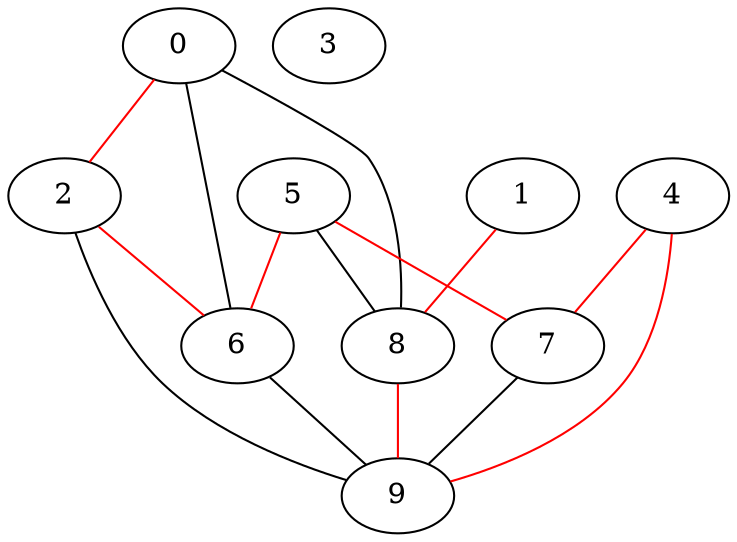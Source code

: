 graph one
{
0 -- 2 [color = red ];
0 -- 6 [color = black ];
0 -- 8 [color = black ];
1 -- 8 [color = red ];
2 -- 6 [color = red ];
2 -- 9 [color = black ];
4 -- 7 [color = red ];
4 -- 9 [color = red ];
5 -- 6 [color = red ];
5 -- 7 [color = red ];
5 -- 8 [color = black ];
6 -- 9 [color = black ];
7 -- 9 [color = black ];
8 -- 9 [color = red ];
3;
}
